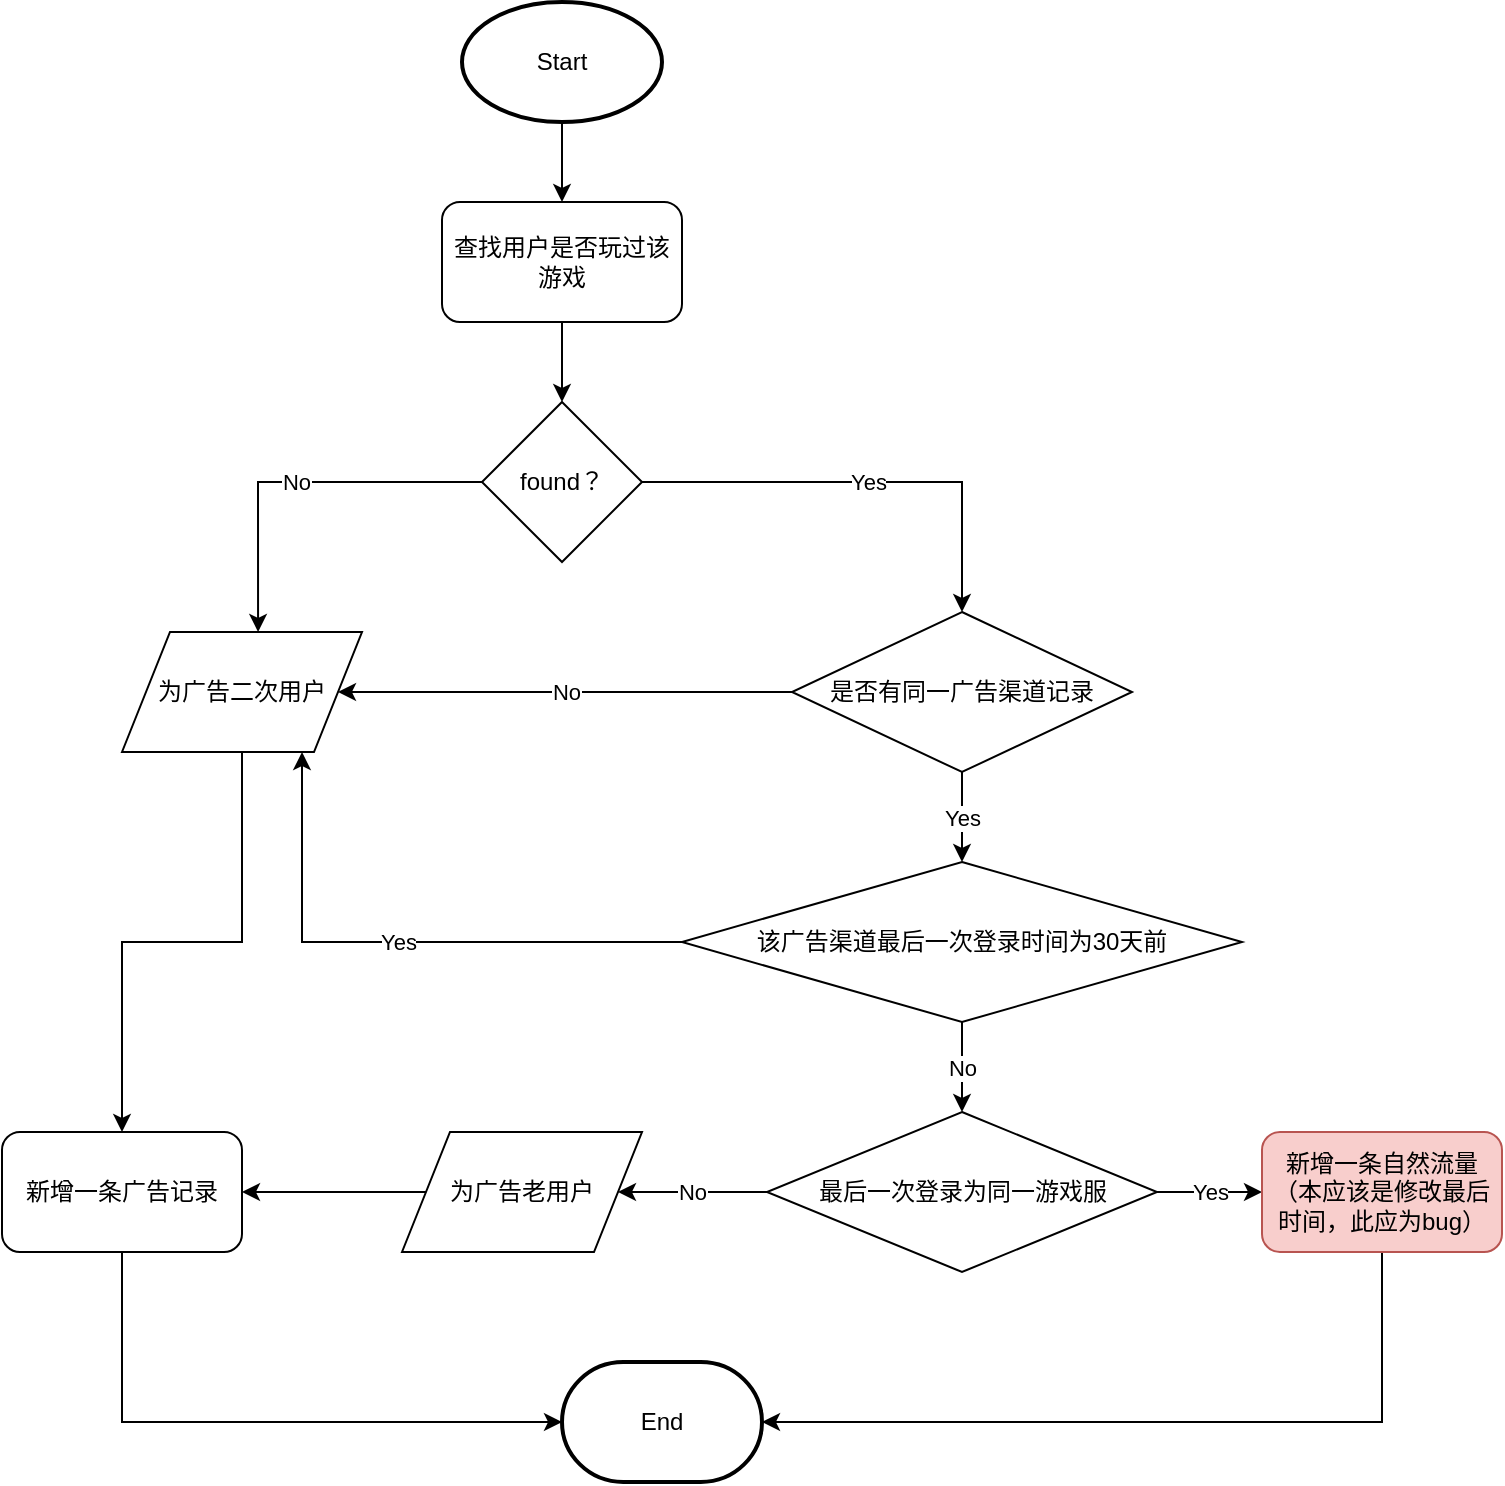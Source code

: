 <mxfile version="11.0.5" type="github"><diagram id="6a731a19-8d31-9384-78a2-239565b7b9f0" name="Page-1"><mxGraphModel dx="1422" dy="767" grid="1" gridSize="10" guides="1" tooltips="1" connect="1" arrows="1" fold="1" page="1" pageScale="1" pageWidth="1169" pageHeight="827" background="#ffffff" math="0" shadow="0"><root><mxCell id="0"/><mxCell id="1" parent="0"/><mxCell id="-j9L7ks9vLGQlNJ8GRtA-67" value="" style="edgeStyle=orthogonalEdgeStyle;rounded=0;orthogonalLoop=1;jettySize=auto;html=1;" parent="1" source="-j9L7ks9vLGQlNJ8GRtA-55" target="-j9L7ks9vLGQlNJ8GRtA-56" edge="1"><mxGeometry relative="1" as="geometry"/></mxCell><mxCell id="-j9L7ks9vLGQlNJ8GRtA-55" value="Start" style="strokeWidth=2;html=1;shape=mxgraph.flowchart.start_1;whiteSpace=wrap;" parent="1" vertex="1"><mxGeometry x="520" y="70" width="100" height="60" as="geometry"/></mxCell><mxCell id="-j9L7ks9vLGQlNJ8GRtA-68" value="" style="edgeStyle=orthogonalEdgeStyle;rounded=0;orthogonalLoop=1;jettySize=auto;html=1;" parent="1" source="-j9L7ks9vLGQlNJ8GRtA-56" target="-j9L7ks9vLGQlNJ8GRtA-57" edge="1"><mxGeometry relative="1" as="geometry"/></mxCell><mxCell id="-j9L7ks9vLGQlNJ8GRtA-56" value="查找用户是否玩过该游戏" style="rounded=1;whiteSpace=wrap;html=1;" parent="1" vertex="1"><mxGeometry x="510" y="170" width="120" height="60" as="geometry"/></mxCell><mxCell id="-j9L7ks9vLGQlNJ8GRtA-62" value="No" style="edgeStyle=orthogonalEdgeStyle;rounded=0;orthogonalLoop=1;jettySize=auto;html=1;entryX=0.567;entryY=0;entryDx=0;entryDy=0;entryPerimeter=0;" parent="1" source="-j9L7ks9vLGQlNJ8GRtA-57" target="-j9L7ks9vLGQlNJ8GRtA-59" edge="1"><mxGeometry relative="1" as="geometry"><mxPoint x="450" y="310" as="targetPoint"/></mxGeometry></mxCell><mxCell id="-j9L7ks9vLGQlNJ8GRtA-66" value="Yes" style="edgeStyle=orthogonalEdgeStyle;rounded=0;orthogonalLoop=1;jettySize=auto;html=1;entryX=0.5;entryY=0;entryDx=0;entryDy=0;exitX=1;exitY=0.5;exitDx=0;exitDy=0;" parent="1" source="-j9L7ks9vLGQlNJ8GRtA-57" target="-j9L7ks9vLGQlNJ8GRtA-60" edge="1"><mxGeometry relative="1" as="geometry"><mxPoint x="650" y="310" as="sourcePoint"/><mxPoint x="730" y="310" as="targetPoint"/></mxGeometry></mxCell><mxCell id="-j9L7ks9vLGQlNJ8GRtA-57" value="found？" style="rhombus;whiteSpace=wrap;html=1;" parent="1" vertex="1"><mxGeometry x="530" y="270" width="80" height="80" as="geometry"/></mxCell><mxCell id="-j9L7ks9vLGQlNJ8GRtA-84" value="" style="edgeStyle=orthogonalEdgeStyle;rounded=0;orthogonalLoop=1;jettySize=auto;html=1;entryX=0.5;entryY=0;entryDx=0;entryDy=0;" parent="1" source="-j9L7ks9vLGQlNJ8GRtA-59" target="-j9L7ks9vLGQlNJ8GRtA-81" edge="1"><mxGeometry relative="1" as="geometry"><mxPoint x="410" y="525" as="targetPoint"/></mxGeometry></mxCell><mxCell id="-j9L7ks9vLGQlNJ8GRtA-59" value="为广告二次用户" style="shape=parallelogram;perimeter=parallelogramPerimeter;whiteSpace=wrap;html=1;" parent="1" vertex="1"><mxGeometry x="350" y="385" width="120" height="60" as="geometry"/></mxCell><mxCell id="-j9L7ks9vLGQlNJ8GRtA-64" value="No" style="edgeStyle=orthogonalEdgeStyle;rounded=0;orthogonalLoop=1;jettySize=auto;html=1;entryX=1;entryY=0.5;entryDx=0;entryDy=0;" parent="1" source="-j9L7ks9vLGQlNJ8GRtA-60" target="-j9L7ks9vLGQlNJ8GRtA-59" edge="1"><mxGeometry relative="1" as="geometry"><mxPoint x="610" y="395" as="targetPoint"/></mxGeometry></mxCell><mxCell id="-j9L7ks9vLGQlNJ8GRtA-70" value="Yes" style="edgeStyle=orthogonalEdgeStyle;rounded=0;orthogonalLoop=1;jettySize=auto;html=1;" parent="1" source="-j9L7ks9vLGQlNJ8GRtA-60" target="-j9L7ks9vLGQlNJ8GRtA-69" edge="1"><mxGeometry relative="1" as="geometry"/></mxCell><mxCell id="-j9L7ks9vLGQlNJ8GRtA-60" value="是否有同一广告渠道记录" style="rhombus;whiteSpace=wrap;html=1;" parent="1" vertex="1"><mxGeometry x="685" y="375" width="170" height="80" as="geometry"/></mxCell><mxCell id="-j9L7ks9vLGQlNJ8GRtA-72" value="Yes" style="edgeStyle=orthogonalEdgeStyle;rounded=0;orthogonalLoop=1;jettySize=auto;html=1;entryX=0.75;entryY=1;entryDx=0;entryDy=0;" parent="1" source="-j9L7ks9vLGQlNJ8GRtA-69" target="-j9L7ks9vLGQlNJ8GRtA-59" edge="1"><mxGeometry relative="1" as="geometry"><mxPoint x="610" y="540" as="targetPoint"/></mxGeometry></mxCell><mxCell id="-j9L7ks9vLGQlNJ8GRtA-74" value="No" style="edgeStyle=orthogonalEdgeStyle;rounded=0;orthogonalLoop=1;jettySize=auto;html=1;" parent="1" source="-j9L7ks9vLGQlNJ8GRtA-69" target="-j9L7ks9vLGQlNJ8GRtA-73" edge="1"><mxGeometry relative="1" as="geometry"/></mxCell><mxCell id="-j9L7ks9vLGQlNJ8GRtA-69" value="该广告渠道最后一次登录时间为30天前" style="rhombus;whiteSpace=wrap;html=1;" parent="1" vertex="1"><mxGeometry x="630" y="500" width="280" height="80" as="geometry"/></mxCell><mxCell id="-j9L7ks9vLGQlNJ8GRtA-77" value="No" style="edgeStyle=orthogonalEdgeStyle;rounded=0;orthogonalLoop=1;jettySize=auto;html=1;entryX=1;entryY=0.5;entryDx=0;entryDy=0;" parent="1" source="-j9L7ks9vLGQlNJ8GRtA-73" target="-j9L7ks9vLGQlNJ8GRtA-78" edge="1"><mxGeometry relative="1" as="geometry"><mxPoint x="638" y="665" as="targetPoint"/></mxGeometry></mxCell><mxCell id="-j9L7ks9vLGQlNJ8GRtA-80" value="Yes" style="edgeStyle=orthogonalEdgeStyle;rounded=0;orthogonalLoop=1;jettySize=auto;html=1;entryX=0;entryY=0.5;entryDx=0;entryDy=0;" parent="1" source="-j9L7ks9vLGQlNJ8GRtA-73" target="-j9L7ks9vLGQlNJ8GRtA-75" edge="1"><mxGeometry relative="1" as="geometry"><mxPoint x="890" y="665" as="targetPoint"/></mxGeometry></mxCell><mxCell id="-j9L7ks9vLGQlNJ8GRtA-73" value="最后一次登录为同一游戏服" style="rhombus;whiteSpace=wrap;html=1;" parent="1" vertex="1"><mxGeometry x="672.5" y="625" width="195" height="80" as="geometry"/></mxCell><mxCell id="-j9L7ks9vLGQlNJ8GRtA-87" value="" style="edgeStyle=orthogonalEdgeStyle;rounded=0;orthogonalLoop=1;jettySize=auto;html=1;entryX=1;entryY=0.5;entryDx=0;entryDy=0;entryPerimeter=0;exitX=0.5;exitY=1;exitDx=0;exitDy=0;" parent="1" source="-j9L7ks9vLGQlNJ8GRtA-75" target="-j9L7ks9vLGQlNJ8GRtA-85" edge="1"><mxGeometry relative="1" as="geometry"><mxPoint x="710" y="780" as="targetPoint"/></mxGeometry></mxCell><mxCell id="-j9L7ks9vLGQlNJ8GRtA-75" value="新增一条自然流量（本应该是修改最后时间，此应为bug）" style="rounded=1;whiteSpace=wrap;html=1;fillColor=#f8cecc;strokeColor=#b85450;" parent="1" vertex="1"><mxGeometry x="920" y="635" width="120" height="60" as="geometry"/></mxCell><mxCell id="-j9L7ks9vLGQlNJ8GRtA-82" value="" style="edgeStyle=orthogonalEdgeStyle;rounded=0;orthogonalLoop=1;jettySize=auto;html=1;" parent="1" source="-j9L7ks9vLGQlNJ8GRtA-78" target="-j9L7ks9vLGQlNJ8GRtA-81" edge="1"><mxGeometry relative="1" as="geometry"/></mxCell><mxCell id="-j9L7ks9vLGQlNJ8GRtA-78" value="为广告老用户" style="shape=parallelogram;perimeter=parallelogramPerimeter;whiteSpace=wrap;html=1;" parent="1" vertex="1"><mxGeometry x="490" y="635" width="120" height="60" as="geometry"/></mxCell><mxCell id="-j9L7ks9vLGQlNJ8GRtA-89" value="" style="edgeStyle=orthogonalEdgeStyle;rounded=0;orthogonalLoop=1;jettySize=auto;html=1;entryX=0;entryY=0.5;entryDx=0;entryDy=0;entryPerimeter=0;exitX=0.5;exitY=1;exitDx=0;exitDy=0;" parent="1" source="-j9L7ks9vLGQlNJ8GRtA-81" target="-j9L7ks9vLGQlNJ8GRtA-85" edge="1"><mxGeometry relative="1" as="geometry"><mxPoint x="350" y="775" as="targetPoint"/></mxGeometry></mxCell><mxCell id="-j9L7ks9vLGQlNJ8GRtA-81" value="新增一条广告记录" style="rounded=1;whiteSpace=wrap;html=1;" parent="1" vertex="1"><mxGeometry x="290" y="635" width="120" height="60" as="geometry"/></mxCell><mxCell id="-j9L7ks9vLGQlNJ8GRtA-85" value="End&lt;br&gt;" style="strokeWidth=2;html=1;shape=mxgraph.flowchart.terminator;whiteSpace=wrap;" parent="1" vertex="1"><mxGeometry x="570" y="750" width="100" height="60" as="geometry"/></mxCell></root></mxGraphModel></diagram></mxfile>